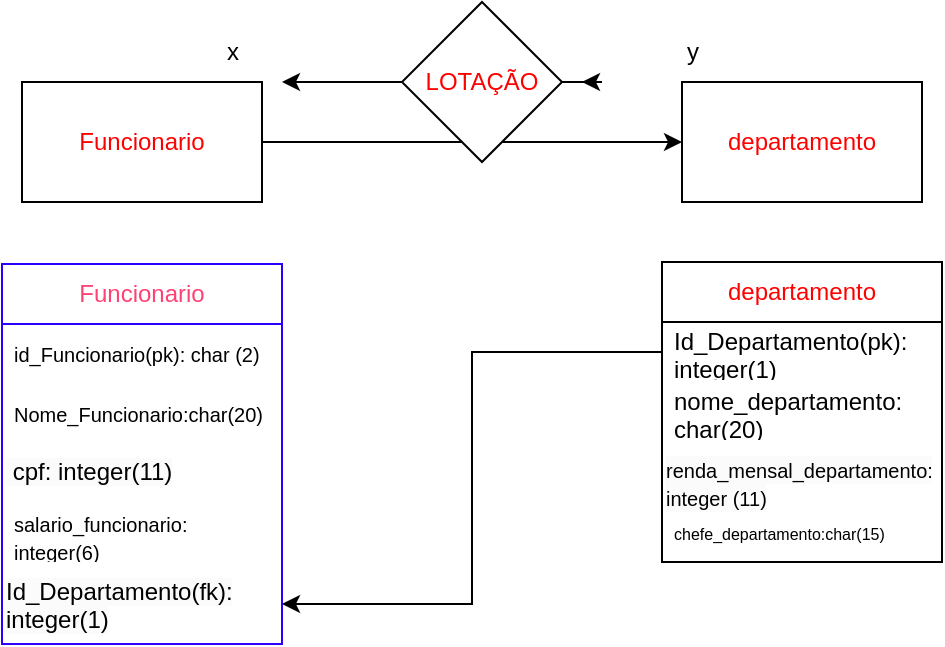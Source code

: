 <mxfile version="21.1.5" type="github">
  <diagram name="Página-1" id="WtvAYmkzuyGqZxGW38NF">
    <mxGraphModel dx="545" dy="352" grid="1" gridSize="10" guides="1" tooltips="1" connect="1" arrows="1" fold="1" page="1" pageScale="1" pageWidth="827" pageHeight="1169" math="0" shadow="0">
      <root>
        <mxCell id="0" />
        <mxCell id="1" parent="0" />
        <mxCell id="rgZplWQKQRmEdnJ1gxll-26" style="edgeStyle=orthogonalEdgeStyle;rounded=0;orthogonalLoop=1;jettySize=auto;html=1;entryX=0;entryY=0.5;entryDx=0;entryDy=0;" edge="1" parent="1" source="rgZplWQKQRmEdnJ1gxll-1" target="rgZplWQKQRmEdnJ1gxll-2">
          <mxGeometry relative="1" as="geometry" />
        </mxCell>
        <mxCell id="rgZplWQKQRmEdnJ1gxll-1" value="" style="rounded=0;whiteSpace=wrap;html=1;direction=west;" vertex="1" parent="1">
          <mxGeometry x="130" y="220" width="120" height="60" as="geometry" />
        </mxCell>
        <mxCell id="rgZplWQKQRmEdnJ1gxll-2" value="" style="rounded=0;whiteSpace=wrap;html=1;" vertex="1" parent="1">
          <mxGeometry x="460" y="220" width="120" height="60" as="geometry" />
        </mxCell>
        <mxCell id="rgZplWQKQRmEdnJ1gxll-16" style="edgeStyle=orthogonalEdgeStyle;rounded=0;orthogonalLoop=1;jettySize=auto;html=1;" edge="1" parent="1" source="rgZplWQKQRmEdnJ1gxll-3">
          <mxGeometry relative="1" as="geometry">
            <mxPoint x="260" y="220" as="targetPoint" />
          </mxGeometry>
        </mxCell>
        <mxCell id="rgZplWQKQRmEdnJ1gxll-17" style="edgeStyle=orthogonalEdgeStyle;rounded=0;orthogonalLoop=1;jettySize=auto;html=1;" edge="1" parent="1" source="rgZplWQKQRmEdnJ1gxll-3">
          <mxGeometry relative="1" as="geometry">
            <mxPoint x="410" y="220" as="targetPoint" />
          </mxGeometry>
        </mxCell>
        <mxCell id="rgZplWQKQRmEdnJ1gxll-3" value="&lt;font color=&quot;#ff0000&quot;&gt;LOTAÇÃO&lt;/font&gt;" style="rhombus;whiteSpace=wrap;html=1;" vertex="1" parent="1">
          <mxGeometry x="320" y="180" width="80" height="80" as="geometry" />
        </mxCell>
        <mxCell id="rgZplWQKQRmEdnJ1gxll-5" value="&lt;font color=&quot;#ff4275&quot;&gt;Funcionario&lt;/font&gt;" style="swimlane;fontStyle=0;childLayout=stackLayout;horizontal=1;startSize=30;horizontalStack=0;resizeParent=1;resizeParentMax=0;resizeLast=0;collapsible=1;marginBottom=0;whiteSpace=wrap;html=1;strokeColor=#2B00FF;" vertex="1" parent="1">
          <mxGeometry x="120" y="311" width="140" height="190" as="geometry" />
        </mxCell>
        <mxCell id="rgZplWQKQRmEdnJ1gxll-6" value="&lt;font style=&quot;font-size: 10px;&quot;&gt;id_Funcionario(pk): char (2)&lt;/font&gt;" style="text;strokeColor=none;fillColor=none;align=left;verticalAlign=middle;spacingLeft=4;spacingRight=4;overflow=hidden;points=[[0,0.5],[1,0.5]];portConstraint=eastwest;rotatable=0;whiteSpace=wrap;html=1;" vertex="1" parent="rgZplWQKQRmEdnJ1gxll-5">
          <mxGeometry y="30" width="140" height="30" as="geometry" />
        </mxCell>
        <mxCell id="rgZplWQKQRmEdnJ1gxll-7" value="&lt;font style=&quot;font-size: 10px;&quot;&gt;Nome_Funcionario:char(20)&lt;/font&gt;" style="text;strokeColor=none;fillColor=none;align=left;verticalAlign=middle;spacingLeft=4;spacingRight=4;overflow=hidden;points=[[0,0.5],[1,0.5]];portConstraint=eastwest;rotatable=0;whiteSpace=wrap;html=1;" vertex="1" parent="rgZplWQKQRmEdnJ1gxll-5">
          <mxGeometry y="60" width="140" height="30" as="geometry" />
        </mxCell>
        <mxCell id="rgZplWQKQRmEdnJ1gxll-20" value="&lt;span style=&quot;color: rgb(0, 0, 0); font-family: Helvetica; font-size: 12px; font-style: normal; font-variant-ligatures: normal; font-variant-caps: normal; font-weight: 400; letter-spacing: normal; orphans: 2; text-align: left; text-indent: 0px; text-transform: none; widows: 2; word-spacing: 0px; -webkit-text-stroke-width: 0px; background-color: rgb(251, 251, 251); text-decoration-thickness: initial; text-decoration-style: initial; text-decoration-color: initial; float: none; display: inline !important;&quot;&gt;&amp;nbsp;cpf: integer(11)&lt;/span&gt;" style="text;whiteSpace=wrap;html=1;" vertex="1" parent="rgZplWQKQRmEdnJ1gxll-5">
          <mxGeometry y="90" width="140" height="30" as="geometry" />
        </mxCell>
        <mxCell id="rgZplWQKQRmEdnJ1gxll-8" value="&lt;font style=&quot;font-size: 10px;&quot;&gt;salario_funcionario: integer(6)&lt;/font&gt;" style="text;strokeColor=none;fillColor=none;align=left;verticalAlign=middle;spacingLeft=4;spacingRight=4;overflow=hidden;points=[[0,0.5],[1,0.5]];portConstraint=eastwest;rotatable=0;whiteSpace=wrap;html=1;" vertex="1" parent="rgZplWQKQRmEdnJ1gxll-5">
          <mxGeometry y="120" width="140" height="30" as="geometry" />
        </mxCell>
        <mxCell id="rgZplWQKQRmEdnJ1gxll-29" value="&lt;span style=&quot;color: rgb(0, 0, 0); font-family: Helvetica; font-size: 12px; font-style: normal; font-variant-ligatures: normal; font-variant-caps: normal; font-weight: 400; letter-spacing: normal; orphans: 2; text-align: left; text-indent: 0px; text-transform: none; widows: 2; word-spacing: 0px; -webkit-text-stroke-width: 0px; background-color: rgb(251, 251, 251); text-decoration-thickness: initial; text-decoration-style: initial; text-decoration-color: initial; float: none; display: inline !important;&quot;&gt;Id_Departamento(fk): integer(1)&lt;/span&gt;" style="text;whiteSpace=wrap;html=1;" vertex="1" parent="rgZplWQKQRmEdnJ1gxll-5">
          <mxGeometry y="150" width="140" height="40" as="geometry" />
        </mxCell>
        <mxCell id="rgZplWQKQRmEdnJ1gxll-9" value="&lt;font color=&quot;#ff0000&quot;&gt;departamento&lt;/font&gt;" style="swimlane;fontStyle=0;childLayout=stackLayout;horizontal=1;startSize=30;horizontalStack=0;resizeParent=1;resizeParentMax=0;resizeLast=0;collapsible=1;marginBottom=0;whiteSpace=wrap;html=1;" vertex="1" parent="1">
          <mxGeometry x="450" y="310" width="140" height="150" as="geometry" />
        </mxCell>
        <mxCell id="rgZplWQKQRmEdnJ1gxll-10" value="Id_Departamento(pk): integer(1)" style="text;strokeColor=none;fillColor=none;align=left;verticalAlign=middle;spacingLeft=4;spacingRight=4;overflow=hidden;points=[[0,0.5],[1,0.5]];portConstraint=eastwest;rotatable=0;whiteSpace=wrap;html=1;" vertex="1" parent="rgZplWQKQRmEdnJ1gxll-9">
          <mxGeometry y="30" width="140" height="30" as="geometry" />
        </mxCell>
        <mxCell id="rgZplWQKQRmEdnJ1gxll-11" value="nome_departamento: char(20)" style="text;strokeColor=none;fillColor=none;align=left;verticalAlign=middle;spacingLeft=4;spacingRight=4;overflow=hidden;points=[[0,0.5],[1,0.5]];portConstraint=eastwest;rotatable=0;whiteSpace=wrap;html=1;" vertex="1" parent="rgZplWQKQRmEdnJ1gxll-9">
          <mxGeometry y="60" width="140" height="30" as="geometry" />
        </mxCell>
        <mxCell id="rgZplWQKQRmEdnJ1gxll-21" value="&lt;span style=&quot;color: rgb(0, 0, 0); font-family: Helvetica; font-style: normal; font-variant-ligatures: normal; font-variant-caps: normal; font-weight: 400; letter-spacing: normal; orphans: 2; text-align: left; text-indent: 0px; text-transform: none; widows: 2; word-spacing: 0px; -webkit-text-stroke-width: 0px; background-color: rgb(251, 251, 251); text-decoration-thickness: initial; text-decoration-style: initial; text-decoration-color: initial; float: none; display: inline !important;&quot;&gt;&lt;font style=&quot;font-size: 10px;&quot;&gt;renda_mensal_departamento:&lt;br&gt;integer (11)&lt;br&gt;&lt;/font&gt;&lt;/span&gt;" style="text;whiteSpace=wrap;html=1;" vertex="1" parent="rgZplWQKQRmEdnJ1gxll-9">
          <mxGeometry y="90" width="140" height="30" as="geometry" />
        </mxCell>
        <mxCell id="rgZplWQKQRmEdnJ1gxll-12" value="&lt;font style=&quot;font-size: 8px;&quot;&gt;chefe_departamento:char(15)&lt;/font&gt;" style="text;strokeColor=none;fillColor=none;align=left;verticalAlign=middle;spacingLeft=4;spacingRight=4;overflow=hidden;points=[[0,0.5],[1,0.5]];portConstraint=eastwest;rotatable=0;whiteSpace=wrap;html=1;" vertex="1" parent="rgZplWQKQRmEdnJ1gxll-9">
          <mxGeometry y="120" width="140" height="30" as="geometry" />
        </mxCell>
        <mxCell id="rgZplWQKQRmEdnJ1gxll-18" value="x" style="text;html=1;align=center;verticalAlign=middle;resizable=0;points=[];autosize=1;strokeColor=none;fillColor=none;" vertex="1" parent="1">
          <mxGeometry x="220" y="190" width="30" height="30" as="geometry" />
        </mxCell>
        <mxCell id="rgZplWQKQRmEdnJ1gxll-19" value="y" style="text;html=1;align=center;verticalAlign=middle;resizable=0;points=[];autosize=1;strokeColor=none;fillColor=none;" vertex="1" parent="1">
          <mxGeometry x="450" y="190" width="30" height="30" as="geometry" />
        </mxCell>
        <mxCell id="rgZplWQKQRmEdnJ1gxll-22" value="&lt;font color=&quot;#ff0000&quot;&gt;Funcionario&lt;/font&gt;" style="text;html=1;strokeColor=none;fillColor=none;align=center;verticalAlign=middle;whiteSpace=wrap;rounded=0;" vertex="1" parent="1">
          <mxGeometry x="160" y="235" width="60" height="30" as="geometry" />
        </mxCell>
        <mxCell id="rgZplWQKQRmEdnJ1gxll-23" value="&lt;font color=&quot;#ff0000&quot;&gt;departamento&lt;/font&gt;" style="text;html=1;strokeColor=none;fillColor=none;align=center;verticalAlign=middle;whiteSpace=wrap;rounded=0;" vertex="1" parent="1">
          <mxGeometry x="490" y="235" width="60" height="30" as="geometry" />
        </mxCell>
        <mxCell id="rgZplWQKQRmEdnJ1gxll-28" style="edgeStyle=orthogonalEdgeStyle;rounded=0;orthogonalLoop=1;jettySize=auto;html=1;entryX=1;entryY=0.5;entryDx=0;entryDy=0;" edge="1" parent="1" source="rgZplWQKQRmEdnJ1gxll-10" target="rgZplWQKQRmEdnJ1gxll-29">
          <mxGeometry relative="1" as="geometry">
            <mxPoint x="270" y="480" as="targetPoint" />
          </mxGeometry>
        </mxCell>
      </root>
    </mxGraphModel>
  </diagram>
</mxfile>
